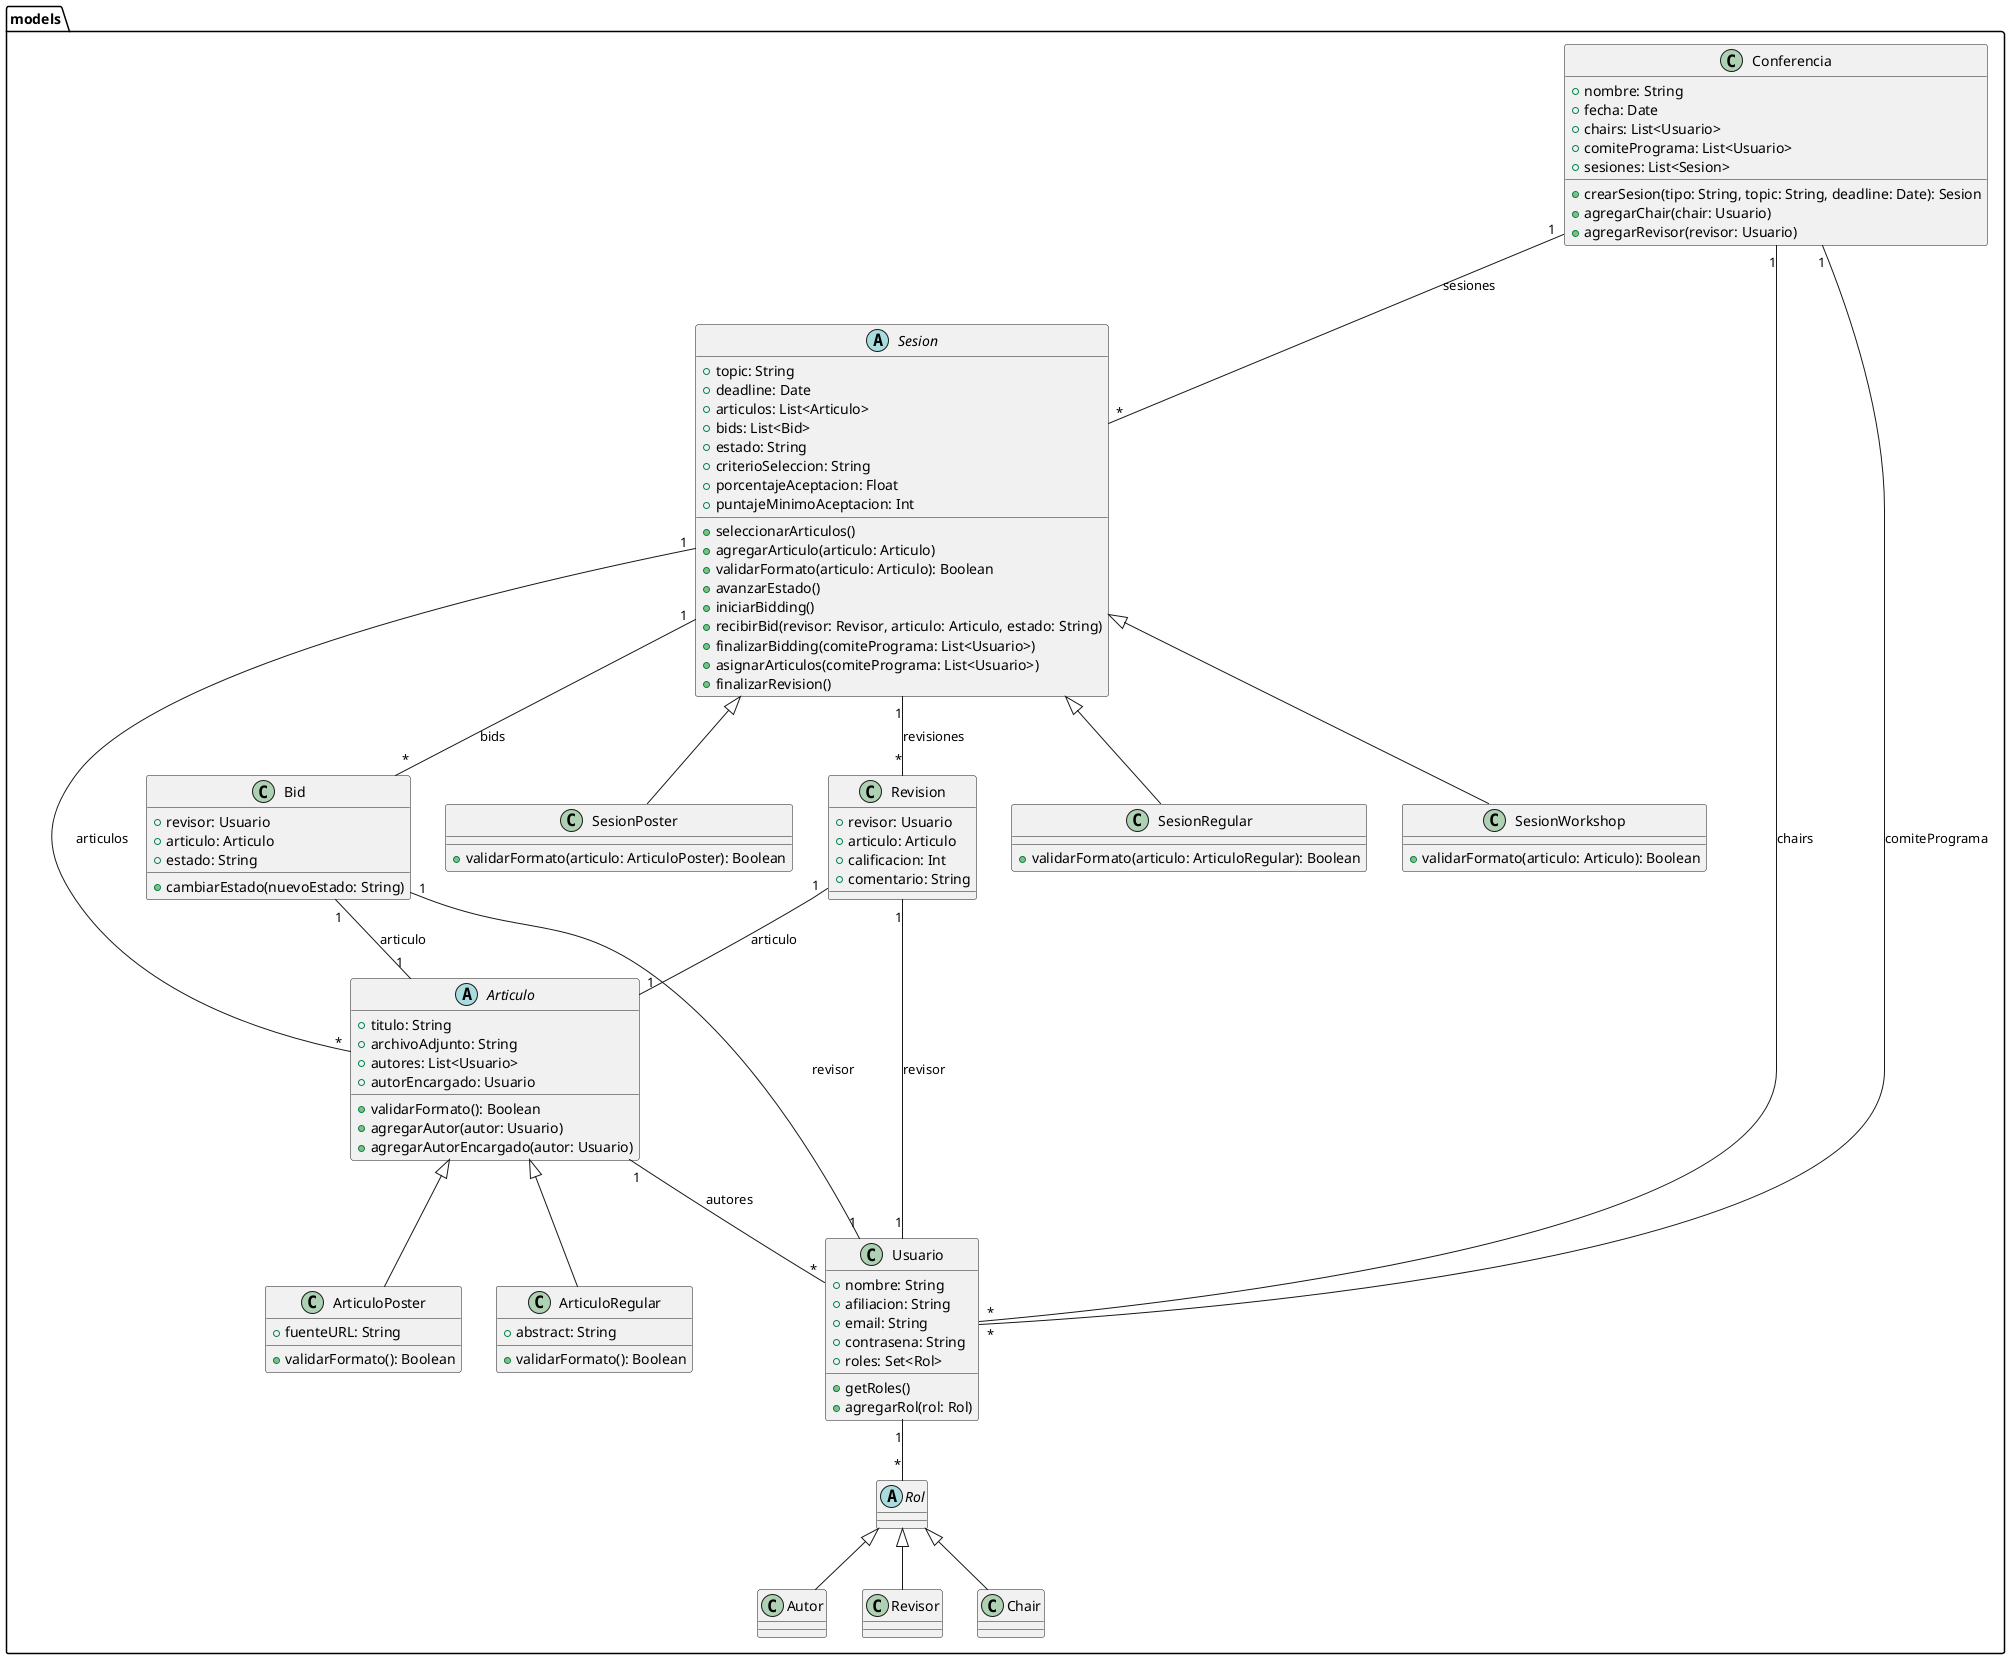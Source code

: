 @startuml

package models {
  class Usuario {
    +nombre: String
    +afiliacion: String
    +email: String
    +contrasena: String
    +roles: Set<Rol>
    +getRoles()
    +agregarRol(rol: Rol)
  }

  abstract class Rol {
  }

  class Autor extends Rol {
  }

  class Revisor extends Rol {
  }

  class Chair extends Rol {
  }

  class Conferencia {
    +nombre: String
    +fecha: Date
    +chairs: List<Usuario>
    +comitePrograma: List<Usuario>
    +sesiones: List<Sesion>
    +crearSesion(tipo: String, topic: String, deadline: Date): Sesion
    +agregarChair(chair: Usuario)
    +agregarRevisor(revisor: Usuario)
  }

  abstract class Sesion {
    +topic: String
    +deadline: Date
    +articulos: List<Articulo>
    +bids: List<Bid>
    +estado: String
    +criterioSeleccion: String
    +porcentajeAceptacion: Float
    +puntajeMinimoAceptacion: Int
    +seleccionarArticulos()
    +agregarArticulo(articulo: Articulo)
    +validarFormato(articulo: Articulo): Boolean
    +avanzarEstado()
    +iniciarBidding()
    +recibirBid(revisor: Revisor, articulo: Articulo, estado: String)
    +finalizarBidding(comitePrograma: List<Usuario>)
    +asignarArticulos(comitePrograma: List<Usuario>)
    +finalizarRevision()
  }

  class SesionRegular extends Sesion {
    +validarFormato(articulo: ArticuloRegular): Boolean
  }

  class SesionWorkshop extends Sesion {
    +validarFormato(articulo: Articulo): Boolean
  }

  class SesionPoster extends Sesion {
    +validarFormato(articulo: ArticuloPoster): Boolean
  }

  abstract class Articulo {
    +titulo: String
    +archivoAdjunto: String
    +autores: List<Usuario>
    +autorEncargado: Usuario
    +validarFormato(): Boolean
    +agregarAutor(autor: Usuario)
    +agregarAutorEncargado(autor: Usuario)
  }

  class ArticuloRegular extends Articulo {
    +abstract: String
    +validarFormato(): Boolean
  }

  class ArticuloPoster extends Articulo {
    +fuenteURL: String
    +validarFormato(): Boolean
  }

  class Revision {
    +revisor: Usuario
    +articulo: Articulo
    +calificacion: Int
    +comentario: String
  }

  class Bid {
    +revisor: Usuario
    +articulo: Articulo
    +estado: String
    +cambiarEstado(nuevoEstado: String)
  }
}

Usuario "1" -- "*" Rol
Conferencia "1" -- "*" Usuario : "chairs"
Conferencia "1" -- "*" Usuario : "comitePrograma"
Conferencia "1" -- "*" Sesion : "sesiones"
Sesion "1" -- "*" Articulo : "articulos"
Sesion "1" -- "*" Bid : "bids"
Sesion "1" -- "*" Revision : "revisiones"
Articulo "1" -- "*" Usuario : "autores"
Bid "1" -- "1" Usuario : "revisor"
Bid "1" -- "1" Articulo : "articulo"
Revision "1" -- "1" Usuario : "revisor"
Revision "1" -- "1" Articulo : "articulo"

@enduml